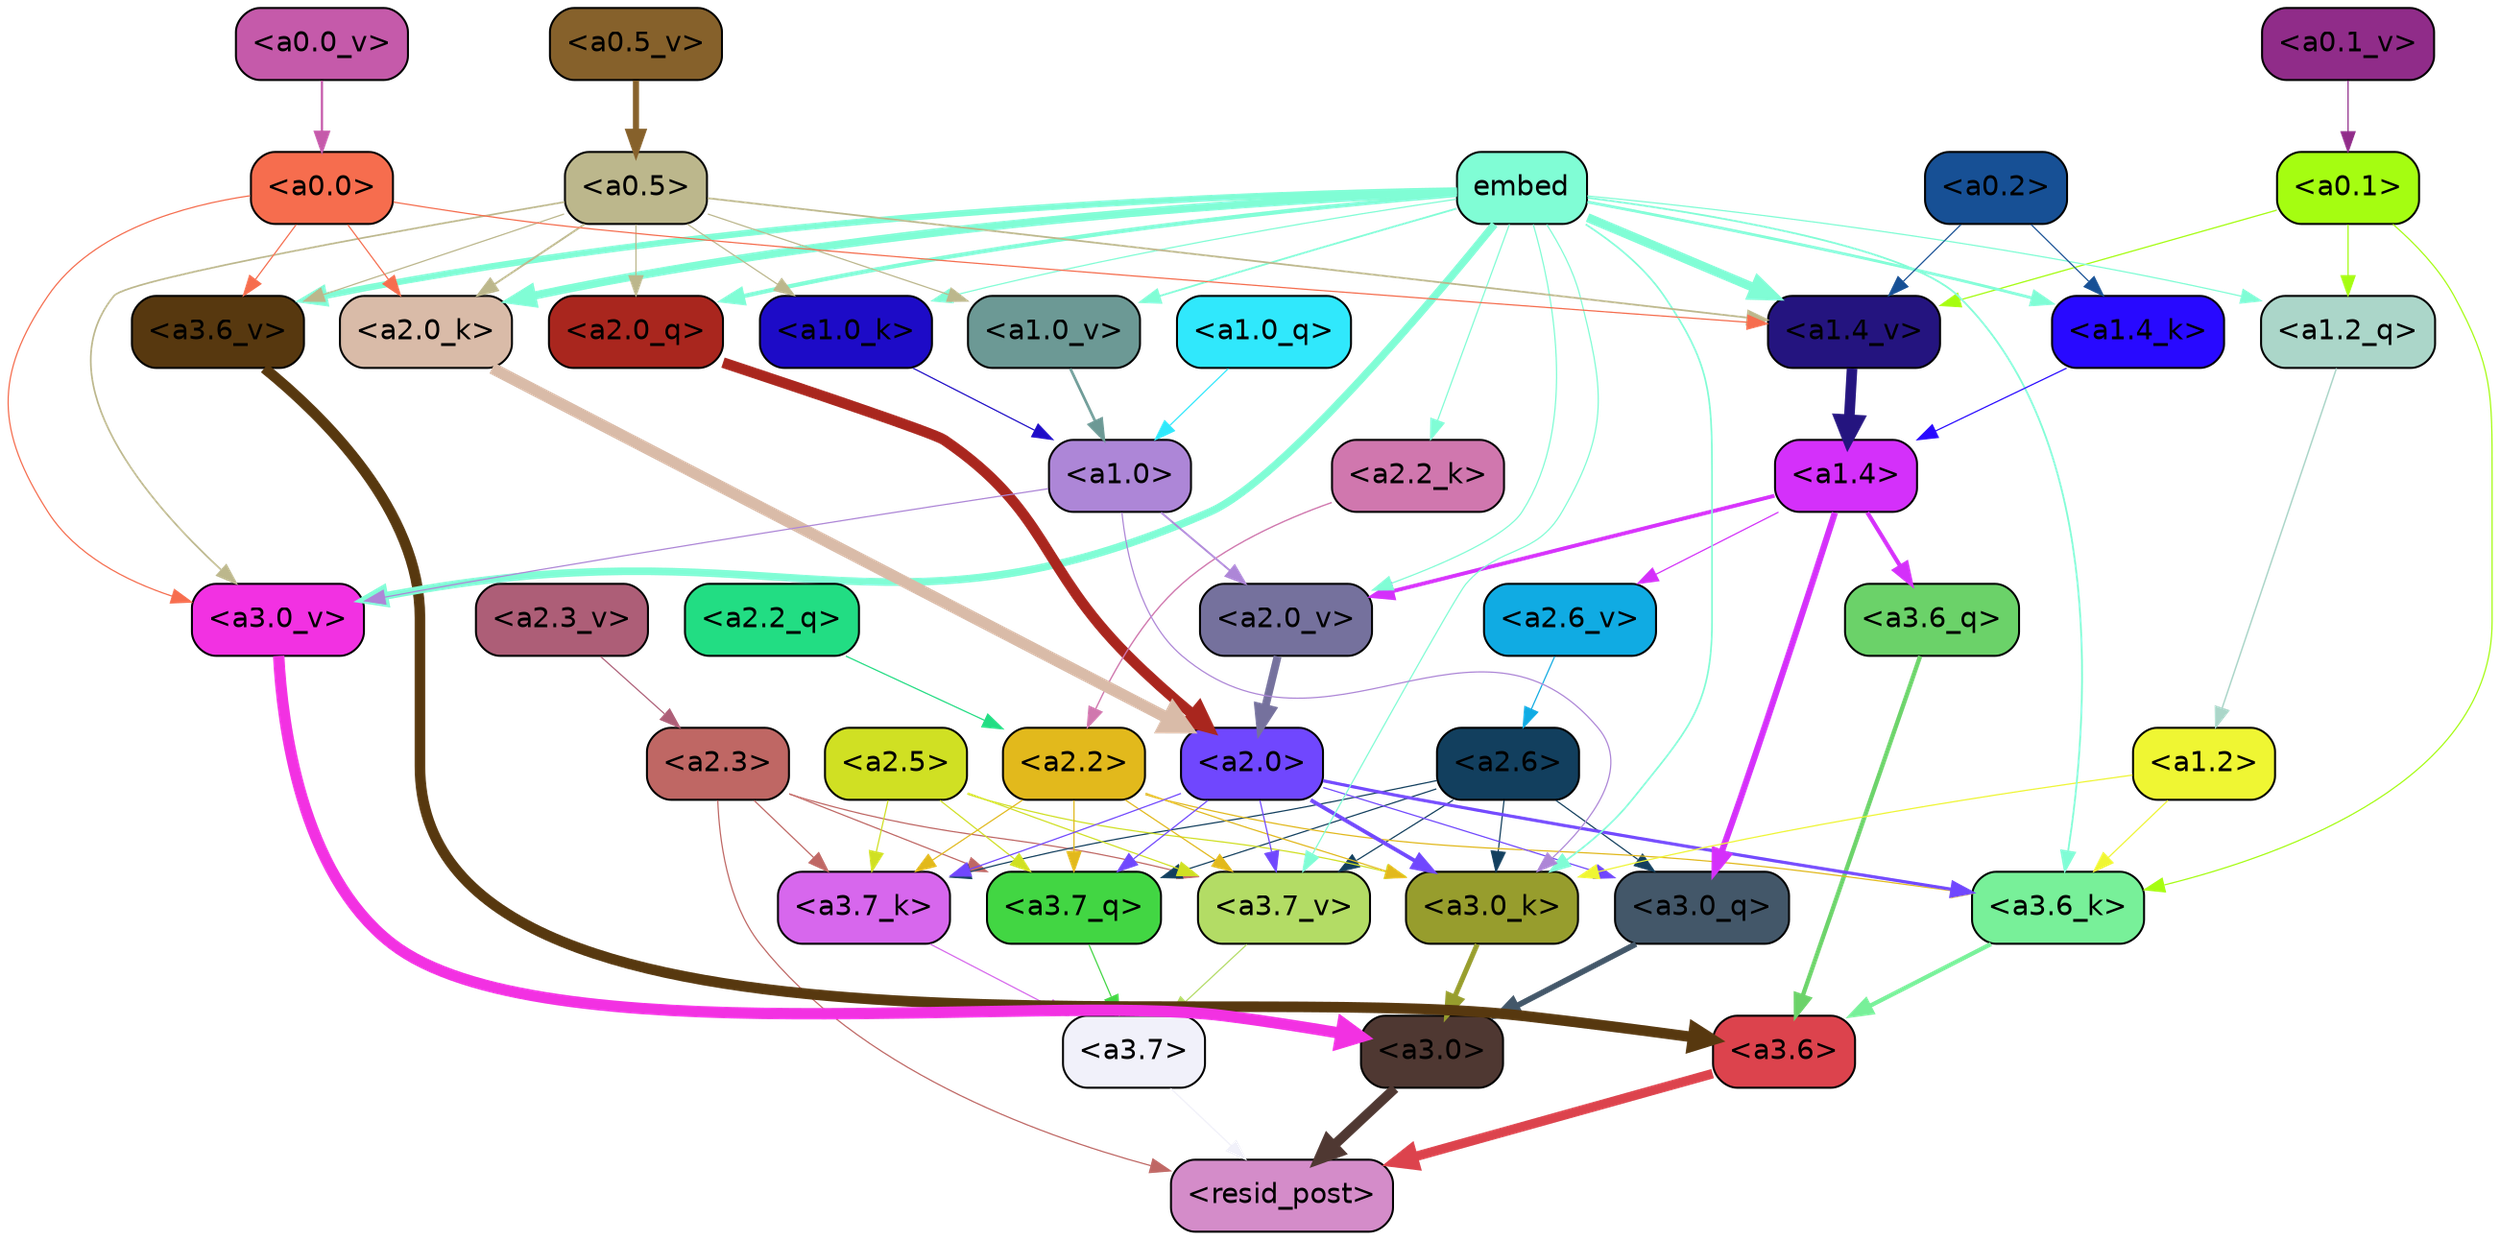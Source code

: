 strict digraph "" {
	graph [bgcolor=transparent,
		layout=dot,
		overlap=false,
		splines=true
	];
	"<a3.7>"	[color=black,
		fillcolor="#f1f1fa",
		fontname=Helvetica,
		shape=box,
		style="filled, rounded"];
	"<resid_post>"	[color=black,
		fillcolor="#d48cc9",
		fontname=Helvetica,
		shape=box,
		style="filled, rounded"];
	"<a3.7>" -> "<resid_post>"	[color="#f1f1fa",
		penwidth=0.6];
	"<a3.6>"	[color=black,
		fillcolor="#dc434d",
		fontname=Helvetica,
		shape=box,
		style="filled, rounded"];
	"<a3.6>" -> "<resid_post>"	[color="#dc434d",
		penwidth=4.751592040061951];
	"<a3.0>"	[color=black,
		fillcolor="#4f3832",
		fontname=Helvetica,
		shape=box,
		style="filled, rounded"];
	"<a3.0>" -> "<resid_post>"	[color="#4f3832",
		penwidth=4.904066681861877];
	"<a2.3>"	[color=black,
		fillcolor="#bf6764",
		fontname=Helvetica,
		shape=box,
		style="filled, rounded"];
	"<a2.3>" -> "<resid_post>"	[color="#bf6764",
		penwidth=0.6];
	"<a3.7_q>"	[color=black,
		fillcolor="#42d643",
		fontname=Helvetica,
		shape=box,
		style="filled, rounded"];
	"<a2.3>" -> "<a3.7_q>"	[color="#bf6764",
		penwidth=0.6];
	"<a3.7_k>"	[color=black,
		fillcolor="#d767ed",
		fontname=Helvetica,
		shape=box,
		style="filled, rounded"];
	"<a2.3>" -> "<a3.7_k>"	[color="#bf6764",
		penwidth=0.6069068089127541];
	"<a3.7_v>"	[color=black,
		fillcolor="#b3dc65",
		fontname=Helvetica,
		shape=box,
		style="filled, rounded"];
	"<a2.3>" -> "<a3.7_v>"	[color="#bf6764",
		penwidth=0.6];
	"<a3.7_q>" -> "<a3.7>"	[color="#42d643",
		penwidth=0.6];
	"<a3.6_q>"	[color=black,
		fillcolor="#6bd269",
		fontname=Helvetica,
		shape=box,
		style="filled, rounded"];
	"<a3.6_q>" -> "<a3.6>"	[color="#6bd269",
		penwidth=2.160832464694977];
	"<a3.0_q>"	[color=black,
		fillcolor="#435769",
		fontname=Helvetica,
		shape=box,
		style="filled, rounded"];
	"<a3.0_q>" -> "<a3.0>"	[color="#435769",
		penwidth=2.870753765106201];
	"<a3.7_k>" -> "<a3.7>"	[color="#d767ed",
		penwidth=0.6];
	"<a3.6_k>"	[color=black,
		fillcolor="#78f099",
		fontname=Helvetica,
		shape=box,
		style="filled, rounded"];
	"<a3.6_k>" -> "<a3.6>"	[color="#78f099",
		penwidth=2.13908451795578];
	"<a3.0_k>"	[color=black,
		fillcolor="#979d2d",
		fontname=Helvetica,
		shape=box,
		style="filled, rounded"];
	"<a3.0_k>" -> "<a3.0>"	[color="#979d2d",
		penwidth=2.520303964614868];
	"<a3.7_v>" -> "<a3.7>"	[color="#b3dc65",
		penwidth=0.6];
	"<a3.6_v>"	[color=black,
		fillcolor="#57380f",
		fontname=Helvetica,
		shape=box,
		style="filled, rounded"];
	"<a3.6_v>" -> "<a3.6>"	[color="#57380f",
		penwidth=5.297133803367615];
	"<a3.0_v>"	[color=black,
		fillcolor="#f231e2",
		fontname=Helvetica,
		shape=box,
		style="filled, rounded"];
	"<a3.0_v>" -> "<a3.0>"	[color="#f231e2",
		penwidth=5.680712580680847];
	"<a2.6>"	[color=black,
		fillcolor="#123f5e",
		fontname=Helvetica,
		shape=box,
		style="filled, rounded"];
	"<a2.6>" -> "<a3.7_q>"	[color="#123f5e",
		penwidth=0.6];
	"<a2.6>" -> "<a3.0_q>"	[color="#123f5e",
		penwidth=0.6];
	"<a2.6>" -> "<a3.7_k>"	[color="#123f5e",
		penwidth=0.6];
	"<a2.6>" -> "<a3.0_k>"	[color="#123f5e",
		penwidth=0.6];
	"<a2.6>" -> "<a3.7_v>"	[color="#123f5e",
		penwidth=0.6];
	"<a2.5>"	[color=black,
		fillcolor="#d0e023",
		fontname=Helvetica,
		shape=box,
		style="filled, rounded"];
	"<a2.5>" -> "<a3.7_q>"	[color="#d0e023",
		penwidth=0.6];
	"<a2.5>" -> "<a3.7_k>"	[color="#d0e023",
		penwidth=0.6];
	"<a2.5>" -> "<a3.0_k>"	[color="#d0e023",
		penwidth=0.6];
	"<a2.5>" -> "<a3.7_v>"	[color="#d0e023",
		penwidth=0.6];
	"<a2.2>"	[color=black,
		fillcolor="#e2b91c",
		fontname=Helvetica,
		shape=box,
		style="filled, rounded"];
	"<a2.2>" -> "<a3.7_q>"	[color="#e2b91c",
		penwidth=0.6];
	"<a2.2>" -> "<a3.7_k>"	[color="#e2b91c",
		penwidth=0.6];
	"<a2.2>" -> "<a3.6_k>"	[color="#e2b91c",
		penwidth=0.6];
	"<a2.2>" -> "<a3.0_k>"	[color="#e2b91c",
		penwidth=0.6];
	"<a2.2>" -> "<a3.7_v>"	[color="#e2b91c",
		penwidth=0.6];
	"<a2.0>"	[color=black,
		fillcolor="#7047fe",
		fontname=Helvetica,
		shape=box,
		style="filled, rounded"];
	"<a2.0>" -> "<a3.7_q>"	[color="#7047fe",
		penwidth=0.6];
	"<a2.0>" -> "<a3.0_q>"	[color="#7047fe",
		penwidth=0.6];
	"<a2.0>" -> "<a3.7_k>"	[color="#7047fe",
		penwidth=0.6];
	"<a2.0>" -> "<a3.6_k>"	[color="#7047fe",
		penwidth=1.564806342124939];
	"<a2.0>" -> "<a3.0_k>"	[color="#7047fe",
		penwidth=1.9353990852832794];
	"<a2.0>" -> "<a3.7_v>"	[color="#7047fe",
		penwidth=0.6];
	"<a1.4>"	[color=black,
		fillcolor="#d430fa",
		fontname=Helvetica,
		shape=box,
		style="filled, rounded"];
	"<a1.4>" -> "<a3.6_q>"	[color="#d430fa",
		penwidth=2.0727532356977463];
	"<a1.4>" -> "<a3.0_q>"	[color="#d430fa",
		penwidth=3.1279823780059814];
	"<a2.6_v>"	[color=black,
		fillcolor="#10abe3",
		fontname=Helvetica,
		shape=box,
		style="filled, rounded"];
	"<a1.4>" -> "<a2.6_v>"	[color="#d430fa",
		penwidth=0.6];
	"<a2.0_v>"	[color=black,
		fillcolor="#75719d",
		fontname=Helvetica,
		shape=box,
		style="filled, rounded"];
	"<a1.4>" -> "<a2.0_v>"	[color="#d430fa",
		penwidth=1.9170897603034973];
	"<a1.2>"	[color=black,
		fillcolor="#eff633",
		fontname=Helvetica,
		shape=box,
		style="filled, rounded"];
	"<a1.2>" -> "<a3.6_k>"	[color="#eff633",
		penwidth=0.6];
	"<a1.2>" -> "<a3.0_k>"	[color="#eff633",
		penwidth=0.6];
	"<a0.1>"	[color=black,
		fillcolor="#a5fd11",
		fontname=Helvetica,
		shape=box,
		style="filled, rounded"];
	"<a0.1>" -> "<a3.6_k>"	[color="#a5fd11",
		penwidth=0.6];
	"<a1.2_q>"	[color=black,
		fillcolor="#abd6c9",
		fontname=Helvetica,
		shape=box,
		style="filled, rounded"];
	"<a0.1>" -> "<a1.2_q>"	[color="#a5fd11",
		penwidth=0.6];
	"<a1.4_v>"	[color=black,
		fillcolor="#24147f",
		fontname=Helvetica,
		shape=box,
		style="filled, rounded"];
	"<a0.1>" -> "<a1.4_v>"	[color="#a5fd11",
		penwidth=0.6202214732766151];
	embed	[color=black,
		fillcolor="#80fdd5",
		fontname=Helvetica,
		shape=box,
		style="filled, rounded"];
	embed -> "<a3.6_k>"	[color="#80fdd5",
		penwidth=0.8915999233722687];
	embed -> "<a3.0_k>"	[color="#80fdd5",
		penwidth=0.832088902592659];
	embed -> "<a3.7_v>"	[color="#80fdd5",
		penwidth=0.6];
	embed -> "<a3.6_v>"	[color="#80fdd5",
		penwidth=3.1840110421180725];
	embed -> "<a3.0_v>"	[color="#80fdd5",
		penwidth=3.8132747188210487];
	"<a2.0_q>"	[color=black,
		fillcolor="#a9261e",
		fontname=Helvetica,
		shape=box,
		style="filled, rounded"];
	embed -> "<a2.0_q>"	[color="#80fdd5",
		penwidth=2.084651827812195];
	"<a2.2_k>"	[color=black,
		fillcolor="#d077ae",
		fontname=Helvetica,
		shape=box,
		style="filled, rounded"];
	embed -> "<a2.2_k>"	[color="#80fdd5",
		penwidth=0.6];
	"<a2.0_k>"	[color=black,
		fillcolor="#d9bba8",
		fontname=Helvetica,
		shape=box,
		style="filled, rounded"];
	embed -> "<a2.0_k>"	[color="#80fdd5",
		penwidth=4.084526404738426];
	embed -> "<a2.0_v>"	[color="#80fdd5",
		penwidth=0.6];
	embed -> "<a1.2_q>"	[color="#80fdd5",
		penwidth=0.6];
	"<a1.4_k>"	[color=black,
		fillcolor="#2809ff",
		fontname=Helvetica,
		shape=box,
		style="filled, rounded"];
	embed -> "<a1.4_k>"	[color="#80fdd5",
		penwidth=1.3912410736083984];
	"<a1.0_k>"	[color=black,
		fillcolor="#1d0bc7",
		fontname=Helvetica,
		shape=box,
		style="filled, rounded"];
	embed -> "<a1.0_k>"	[color="#80fdd5",
		penwidth=0.6];
	embed -> "<a1.4_v>"	[color="#80fdd5",
		penwidth=4.4888065457344055];
	"<a1.0_v>"	[color=black,
		fillcolor="#6c9995",
		fontname=Helvetica,
		shape=box,
		style="filled, rounded"];
	embed -> "<a1.0_v>"	[color="#80fdd5",
		penwidth=0.8796700537204742];
	"<a1.0>"	[color=black,
		fillcolor="#ad86d7",
		fontname=Helvetica,
		shape=box,
		style="filled, rounded"];
	"<a1.0>" -> "<a3.0_k>"	[color="#ad86d7",
		penwidth=0.6];
	"<a1.0>" -> "<a3.0_v>"	[color="#ad86d7",
		penwidth=0.6];
	"<a1.0>" -> "<a2.0_v>"	[color="#ad86d7",
		penwidth=0.9450988052412868];
	"<a0.5>"	[color=black,
		fillcolor="#bcb78c",
		fontname=Helvetica,
		shape=box,
		style="filled, rounded"];
	"<a0.5>" -> "<a3.6_v>"	[color="#bcb78c",
		penwidth=0.6];
	"<a0.5>" -> "<a3.0_v>"	[color="#bcb78c",
		penwidth=0.8331108838319778];
	"<a0.5>" -> "<a2.0_q>"	[color="#bcb78c",
		penwidth=0.6];
	"<a0.5>" -> "<a2.0_k>"	[color="#bcb78c",
		penwidth=0.9412797391414642];
	"<a0.5>" -> "<a1.0_k>"	[color="#bcb78c",
		penwidth=0.6];
	"<a0.5>" -> "<a1.4_v>"	[color="#bcb78c",
		penwidth=0.8757842034101486];
	"<a0.5>" -> "<a1.0_v>"	[color="#bcb78c",
		penwidth=0.6];
	"<a0.0>"	[color=black,
		fillcolor="#f66d4e",
		fontname=Helvetica,
		shape=box,
		style="filled, rounded"];
	"<a0.0>" -> "<a3.6_v>"	[color="#f66d4e",
		penwidth=0.6];
	"<a0.0>" -> "<a3.0_v>"	[color="#f66d4e",
		penwidth=0.6];
	"<a0.0>" -> "<a2.0_k>"	[color="#f66d4e",
		penwidth=0.6];
	"<a0.0>" -> "<a1.4_v>"	[color="#f66d4e",
		penwidth=0.6];
	"<a2.2_q>"	[color=black,
		fillcolor="#22dd83",
		fontname=Helvetica,
		shape=box,
		style="filled, rounded"];
	"<a2.2_q>" -> "<a2.2>"	[color="#22dd83",
		penwidth=0.6];
	"<a2.0_q>" -> "<a2.0>"	[color="#a9261e",
		penwidth=5.29856276512146];
	"<a2.2_k>" -> "<a2.2>"	[color="#d077ae",
		penwidth=0.6722683310508728];
	"<a2.0_k>" -> "<a2.0>"	[color="#d9bba8",
		penwidth=5.859246134757996];
	"<a2.6_v>" -> "<a2.6>"	[color="#10abe3",
		penwidth=0.6];
	"<a2.3_v>"	[color=black,
		fillcolor="#ad5e77",
		fontname=Helvetica,
		shape=box,
		style="filled, rounded"];
	"<a2.3_v>" -> "<a2.3>"	[color="#ad5e77",
		penwidth=0.6];
	"<a2.0_v>" -> "<a2.0>"	[color="#75719d",
		penwidth=3.9621697664260864];
	"<a1.2_q>" -> "<a1.2>"	[color="#abd6c9",
		penwidth=0.7185482024215162];
	"<a1.0_q>"	[color=black,
		fillcolor="#30e8fc",
		fontname=Helvetica,
		shape=box,
		style="filled, rounded"];
	"<a1.0_q>" -> "<a1.0>"	[color="#30e8fc",
		penwidth=0.6];
	"<a1.4_k>" -> "<a1.4>"	[color="#2809ff",
		penwidth=0.6];
	"<a1.0_k>" -> "<a1.0>"	[color="#1d0bc7",
		penwidth=0.6];
	"<a1.4_v>" -> "<a1.4>"	[color="#24147f",
		penwidth=5.280138969421387];
	"<a1.0_v>" -> "<a1.0>"	[color="#6c9995",
		penwidth=1.318962275981903];
	"<a0.2>"	[color=black,
		fillcolor="#175095",
		fontname=Helvetica,
		shape=box,
		style="filled, rounded"];
	"<a0.2>" -> "<a1.4_k>"	[color="#175095",
		penwidth=0.6];
	"<a0.2>" -> "<a1.4_v>"	[color="#175095",
		penwidth=0.6];
	"<a0.5_v>"	[color=black,
		fillcolor="#86612b",
		fontname=Helvetica,
		shape=box,
		style="filled, rounded"];
	"<a0.5_v>" -> "<a0.5>"	[color="#86612b",
		penwidth=3.0403636693954468];
	"<a0.1_v>"	[color=black,
		fillcolor="#902c89",
		fontname=Helvetica,
		shape=box,
		style="filled, rounded"];
	"<a0.1_v>" -> "<a0.1>"	[color="#902c89",
		penwidth=0.6];
	"<a0.0_v>"	[color=black,
		fillcolor="#c55aaa",
		fontname=Helvetica,
		shape=box,
		style="filled, rounded"];
	"<a0.0_v>" -> "<a0.0>"	[color="#c55aaa",
		penwidth=1.1078208088874817];
}
